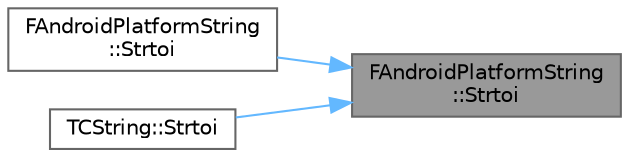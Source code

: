 digraph "FAndroidPlatformString::Strtoi"
{
 // INTERACTIVE_SVG=YES
 // LATEX_PDF_SIZE
  bgcolor="transparent";
  edge [fontname=Helvetica,fontsize=10,labelfontname=Helvetica,labelfontsize=10];
  node [fontname=Helvetica,fontsize=10,shape=box,height=0.2,width=0.4];
  rankdir="RL";
  Node1 [id="Node000001",label="FAndroidPlatformString\l::Strtoi",height=0.2,width=0.4,color="gray40", fillcolor="grey60", style="filled", fontcolor="black",tooltip=" "];
  Node1 -> Node2 [id="edge1_Node000001_Node000002",dir="back",color="steelblue1",style="solid",tooltip=" "];
  Node2 [id="Node000002",label="FAndroidPlatformString\l::Strtoi",height=0.2,width=0.4,color="grey40", fillcolor="white", style="filled",URL="$d5/d69/structFAndroidPlatformString.html#a717a1d3108786f10d747753032e7b607",tooltip=" "];
  Node1 -> Node3 [id="edge2_Node000001_Node000003",dir="back",color="steelblue1",style="solid",tooltip=" "];
  Node3 [id="Node000003",label="TCString::Strtoi",height=0.2,width=0.4,color="grey40", fillcolor="white", style="filled",URL="$df/d74/structTCString.html#abf4373cb64bdc76f49327f71fe6daa1f",tooltip="strtoi wrapper"];
}
